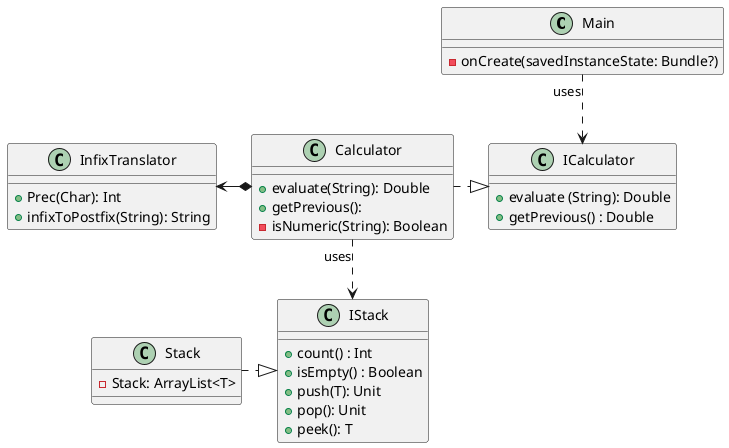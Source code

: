 @startuml
'https://plantuml.com/class-diagram

class Main
class Calculator
class Stack
class InfixTranslator

interface ICalculator
interface IStack

Main "uses" ..> ICalculator
Calculator  .|> ICalculator
Calculator "uses" ..> IStack
Calculator *-left-> InfixTranslator
Stack .|> IStack

class Main {
    - onCreate(savedInstanceState: Bundle?)
}

class ICalculator{
    + evaluate (String): Double
    + getPrevious() : Double
}

class Calculator{
    + evaluate(String): Double
    + getPrevious():
    - isNumeric(String): Boolean

}

class InfixTranslator{
    + Prec(Char): Int
    + infixToPostfix(String): String
}

class IStack{
    + count() : Int
    + isEmpty() : Boolean
    + push(T): Unit
    + pop(): Unit
    + peek(): T
}

class Stack{
    - Stack: ArrayList<T>
}

@enduml